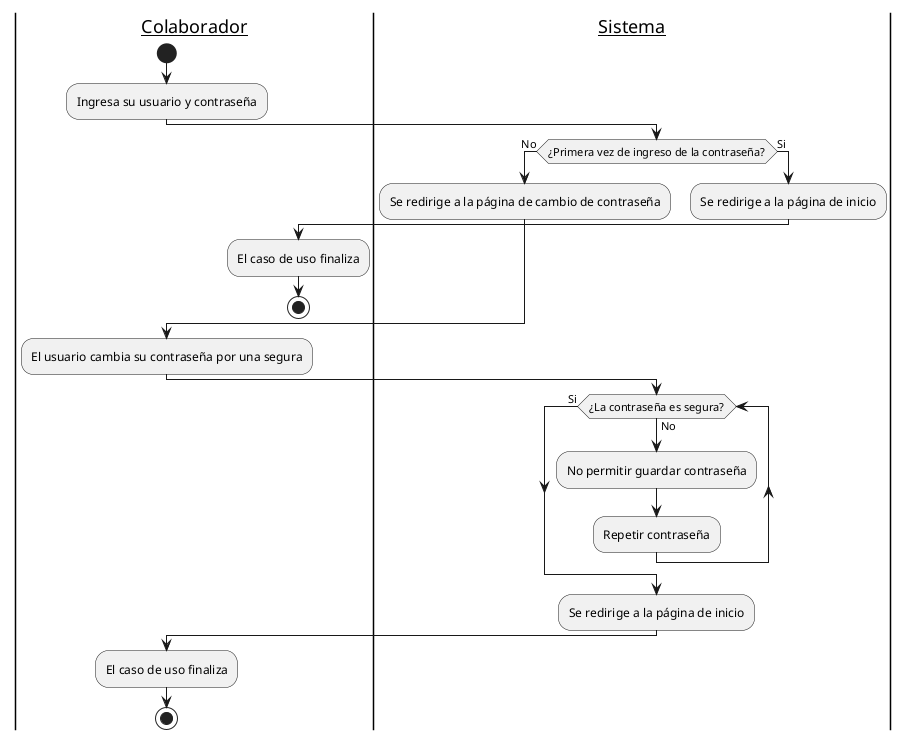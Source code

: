 @startuml CU09 - Colaborador modifica contraseña temporal - Diagrama de actividad

|__Colaborador__|
start
:Ingresa su usuario y contraseña;

|__Sistema__|

if (¿Primera vez de ingreso de la contraseña?) then (No)

:Se redirige a la página de cambio de contraseña;
else (Si)
:Se redirige a la página de inicio;
|__Colaborador__|
:El caso de uso finaliza;
stop

endif

|__Colaborador__|
:El usuario cambia su contraseña por una segura;

|__Sistema__|
while (¿La contraseña es segura?) is (No)
    :No permitir guardar contraseña;
    :Repetir contraseña;
endwhile (Si)
:Se redirige a la página de inicio;

|__Colaborador__|
:El caso de uso finaliza;

stop

@enduml